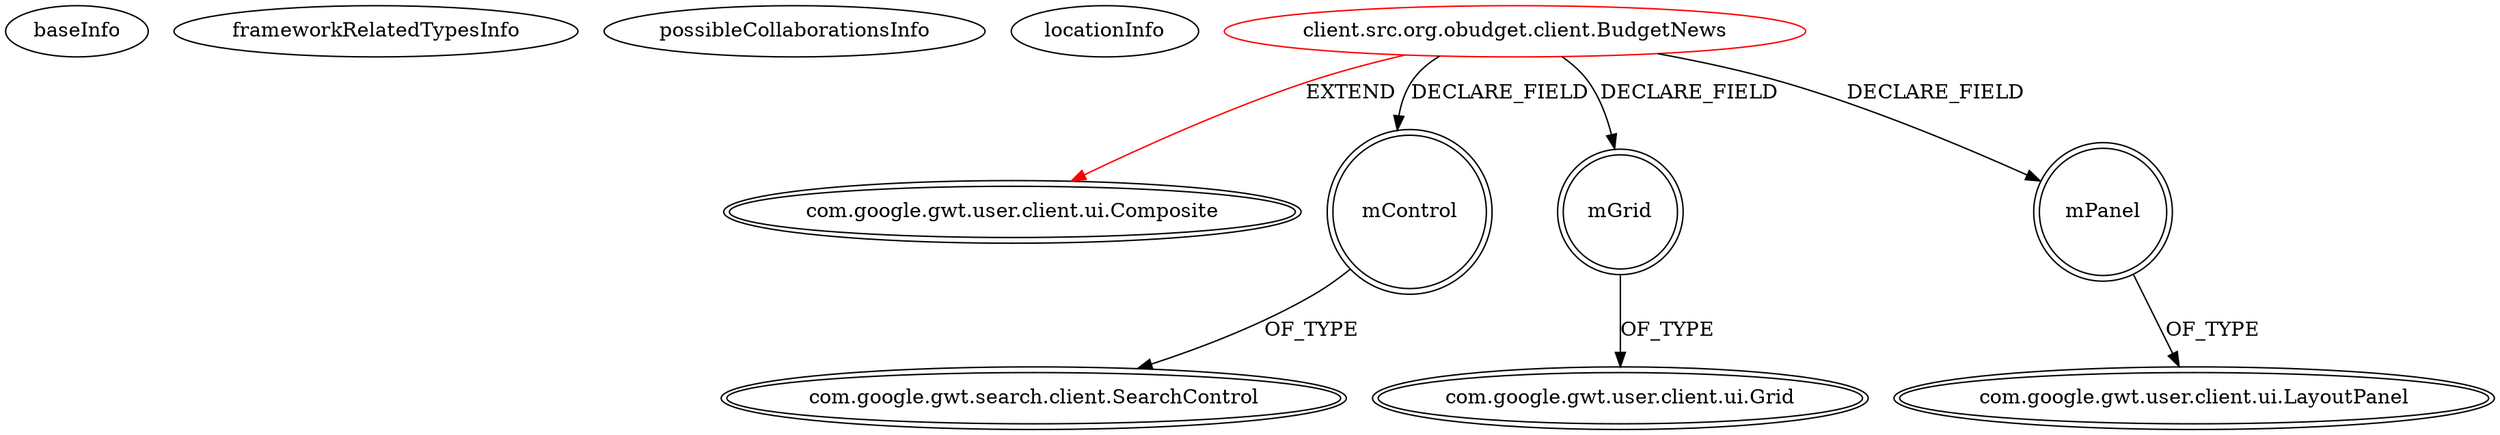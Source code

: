 digraph {
baseInfo[graphId=1158,category="extension_graph",isAnonymous=false,possibleRelation=false]
frameworkRelatedTypesInfo[0="com.google.gwt.user.client.ui.Composite"]
possibleCollaborationsInfo[]
locationInfo[projectName="daonb-obudget",filePath="/daonb-obudget/obudget-master/src/client/src/org/obudget/client/BudgetNews.java",contextSignature="BudgetNews",graphId="1158"]
0[label="client.src.org.obudget.client.BudgetNews",vertexType="ROOT_CLIENT_CLASS_DECLARATION",isFrameworkType=false,color=red]
1[label="com.google.gwt.user.client.ui.Composite",vertexType="FRAMEWORK_CLASS_TYPE",isFrameworkType=true,peripheries=2]
2[label="mControl",vertexType="FIELD_DECLARATION",isFrameworkType=true,peripheries=2,shape=circle]
3[label="com.google.gwt.search.client.SearchControl",vertexType="FRAMEWORK_CLASS_TYPE",isFrameworkType=true,peripheries=2]
4[label="mGrid",vertexType="FIELD_DECLARATION",isFrameworkType=true,peripheries=2,shape=circle]
5[label="com.google.gwt.user.client.ui.Grid",vertexType="FRAMEWORK_CLASS_TYPE",isFrameworkType=true,peripheries=2]
6[label="mPanel",vertexType="FIELD_DECLARATION",isFrameworkType=true,peripheries=2,shape=circle]
7[label="com.google.gwt.user.client.ui.LayoutPanel",vertexType="FRAMEWORK_CLASS_TYPE",isFrameworkType=true,peripheries=2]
0->1[label="EXTEND",color=red]
0->2[label="DECLARE_FIELD"]
2->3[label="OF_TYPE"]
0->4[label="DECLARE_FIELD"]
4->5[label="OF_TYPE"]
0->6[label="DECLARE_FIELD"]
6->7[label="OF_TYPE"]
}
